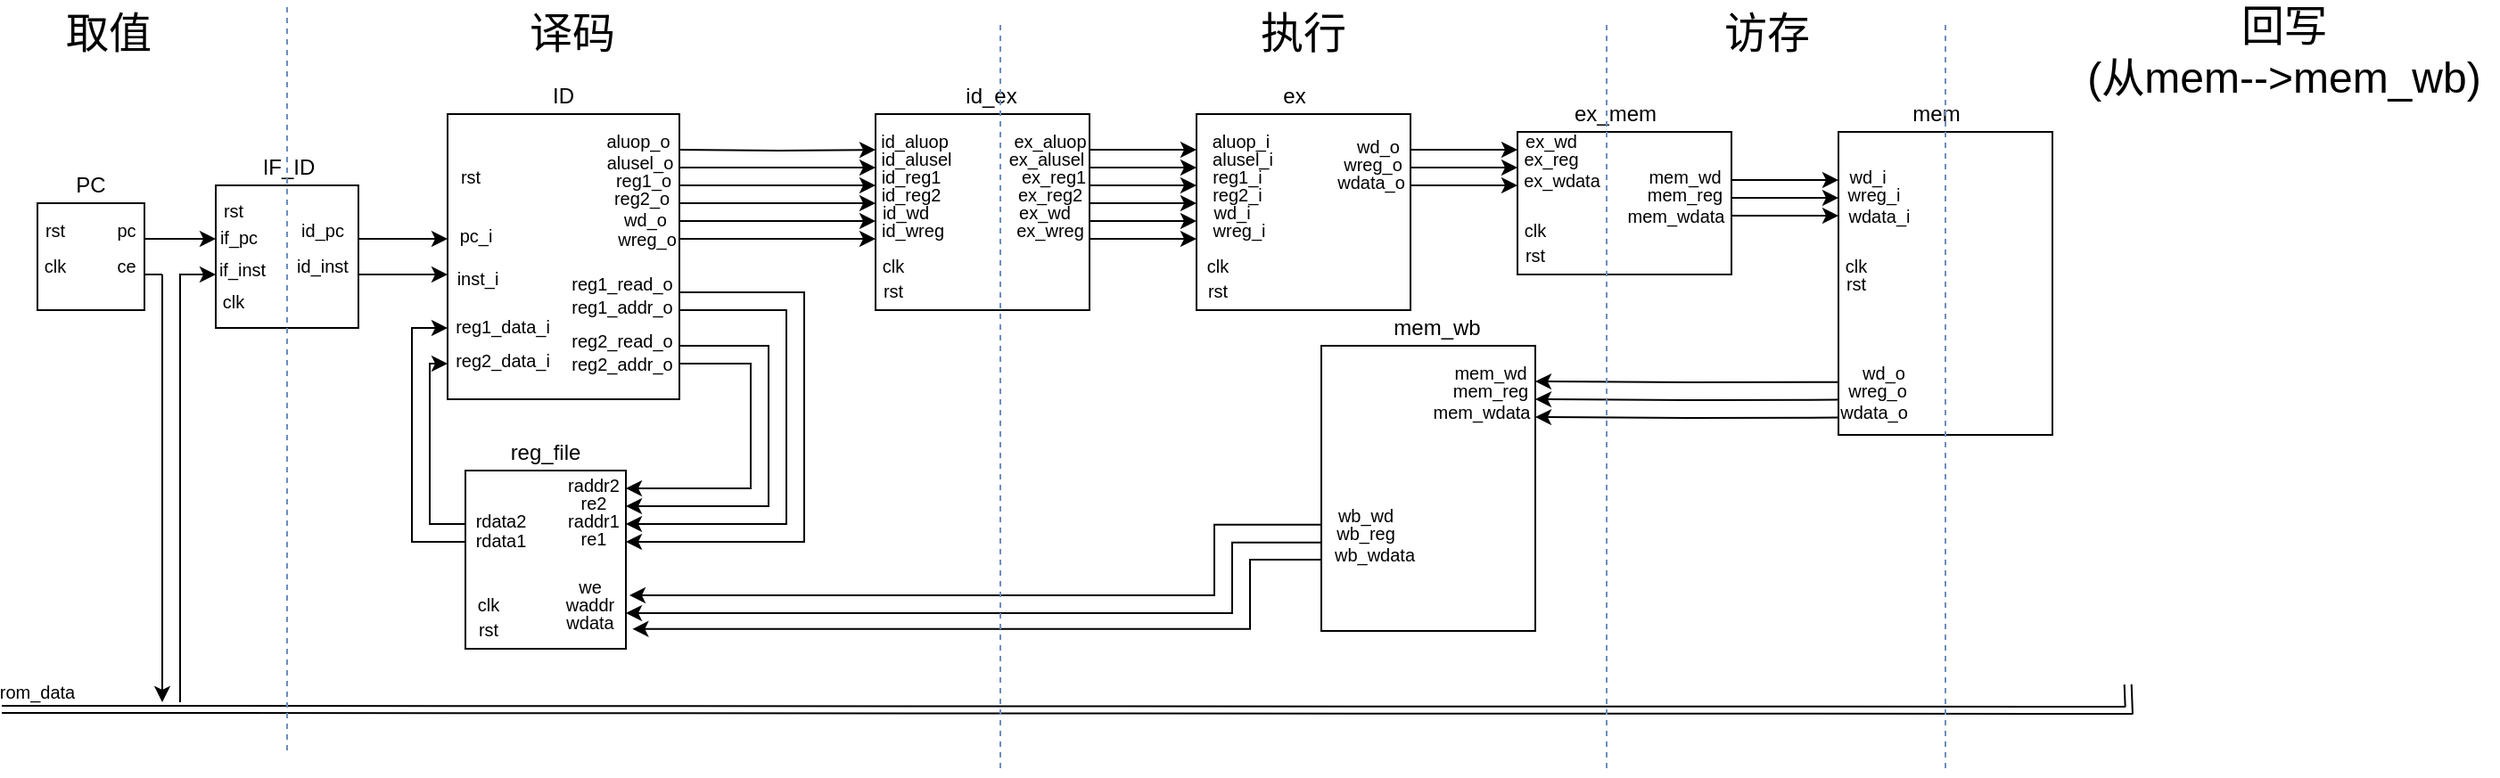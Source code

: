 <mxfile version="15.4.0" type="device" pages="3"><diagram id="gJxbDQe-C8Hlr038dA9s" name="ori-arch"><mxGraphModel dx="1106" dy="997" grid="1" gridSize="10" guides="0" tooltips="1" connect="0" arrows="1" fold="1" page="1" pageScale="1" pageWidth="827" pageHeight="1169" math="0" shadow="0"><root><mxCell id="0"/><mxCell id="1" parent="0"/><mxCell id="XQSzlh56UPu9J2WE2eLL-39" value="" style="rounded=0;whiteSpace=wrap;html=1;" parent="1" vertex="1"><mxGeometry x="430" y="100" width="130" height="160" as="geometry"/></mxCell><mxCell id="XQSzlh56UPu9J2WE2eLL-1" value="" style="whiteSpace=wrap;html=1;aspect=fixed;" parent="1" vertex="1"><mxGeometry x="200" y="150" width="60" height="60" as="geometry"/></mxCell><mxCell id="XQSzlh56UPu9J2WE2eLL-2" value="" style="whiteSpace=wrap;html=1;aspect=fixed;" parent="1" vertex="1"><mxGeometry x="300" y="140" width="80" height="80" as="geometry"/></mxCell><mxCell id="XQSzlh56UPu9J2WE2eLL-6" value="PC" style="text;html=1;strokeColor=none;fillColor=none;align=center;verticalAlign=middle;whiteSpace=wrap;rounded=0;" parent="1" vertex="1"><mxGeometry x="205" y="130" width="50" height="20" as="geometry"/></mxCell><mxCell id="XQSzlh56UPu9J2WE2eLL-10" value="" style="endArrow=none;html=1;rounded=0;edgeStyle=orthogonalEdgeStyle;" parent="1" edge="1"><mxGeometry width="50" height="50" relative="1" as="geometry"><mxPoint x="260" y="190" as="sourcePoint"/><mxPoint x="260" y="190" as="targetPoint"/><Array as="points"><mxPoint x="270" y="190"/><mxPoint x="270" y="190"/></Array></mxGeometry></mxCell><mxCell id="XQSzlh56UPu9J2WE2eLL-12" value="&lt;font style=&quot;font-size: 10px&quot;&gt;rst&lt;/font&gt;" style="text;html=1;strokeColor=none;fillColor=none;align=center;verticalAlign=middle;whiteSpace=wrap;rounded=0;" parent="1" vertex="1"><mxGeometry x="200" y="160" width="20" height="10" as="geometry"/></mxCell><mxCell id="XQSzlh56UPu9J2WE2eLL-13" value="&lt;font style=&quot;font-size: 10px&quot;&gt;clk&lt;/font&gt;" style="text;html=1;strokeColor=none;fillColor=none;align=center;verticalAlign=middle;whiteSpace=wrap;rounded=0;" parent="1" vertex="1"><mxGeometry x="200" y="180" width="20" height="10" as="geometry"/></mxCell><mxCell id="XQSzlh56UPu9J2WE2eLL-14" value="&lt;font style=&quot;font-size: 10px&quot;&gt;pc&lt;/font&gt;" style="text;html=1;strokeColor=none;fillColor=none;align=center;verticalAlign=middle;whiteSpace=wrap;rounded=0;" parent="1" vertex="1"><mxGeometry x="240" y="160" width="20" height="10" as="geometry"/></mxCell><mxCell id="XQSzlh56UPu9J2WE2eLL-15" value="&lt;font style=&quot;font-size: 10px&quot;&gt;ce&lt;br&gt;&lt;/font&gt;" style="text;html=1;strokeColor=none;fillColor=none;align=center;verticalAlign=middle;whiteSpace=wrap;rounded=0;" parent="1" vertex="1"><mxGeometry x="240" y="180" width="20" height="10" as="geometry"/></mxCell><mxCell id="XQSzlh56UPu9J2WE2eLL-18" value="IF_ID" style="text;html=1;strokeColor=none;fillColor=none;align=center;verticalAlign=middle;whiteSpace=wrap;rounded=0;" parent="1" vertex="1"><mxGeometry x="316" y="120" width="50" height="20" as="geometry"/></mxCell><mxCell id="XQSzlh56UPu9J2WE2eLL-21" value="" style="edgeStyle=orthogonalEdgeStyle;rounded=0;orthogonalLoop=1;jettySize=auto;html=1;" parent="1" edge="1"><mxGeometry relative="1" as="geometry"><mxPoint x="260" y="170" as="sourcePoint"/><mxPoint x="300" y="170" as="targetPoint"/><Array as="points"><mxPoint x="270" y="170"/><mxPoint x="270" y="170"/></Array></mxGeometry></mxCell><mxCell id="XQSzlh56UPu9J2WE2eLL-22" value="&lt;font style=&quot;font-size: 10px&quot;&gt;if_pc&lt;/font&gt;" style="text;html=1;strokeColor=none;fillColor=none;align=center;verticalAlign=middle;whiteSpace=wrap;rounded=0;" parent="1" vertex="1"><mxGeometry x="303" y="164" width="20" height="10" as="geometry"/></mxCell><mxCell id="XQSzlh56UPu9J2WE2eLL-23" value="" style="shape=link;html=1;rounded=0;edgeStyle=orthogonalEdgeStyle;" parent="1" edge="1"><mxGeometry width="100" relative="1" as="geometry"><mxPoint x="180" y="434" as="sourcePoint"/><mxPoint x="1372.353" y="420" as="targetPoint"/></mxGeometry></mxCell><mxCell id="XQSzlh56UPu9J2WE2eLL-24" value="&lt;font style=&quot;font-size: 10px&quot;&gt;rst&lt;/font&gt;" style="text;html=1;strokeColor=none;fillColor=none;align=center;verticalAlign=middle;whiteSpace=wrap;rounded=0;" parent="1" vertex="1"><mxGeometry x="300" y="149" width="20" height="10" as="geometry"/></mxCell><mxCell id="XQSzlh56UPu9J2WE2eLL-25" value="&lt;font style=&quot;font-size: 10px&quot;&gt;clk&lt;/font&gt;" style="text;html=1;strokeColor=none;fillColor=none;align=center;verticalAlign=middle;whiteSpace=wrap;rounded=0;" parent="1" vertex="1"><mxGeometry x="300" y="200" width="20" height="10" as="geometry"/></mxCell><mxCell id="XQSzlh56UPu9J2WE2eLL-26" value="" style="edgeStyle=orthogonalEdgeStyle;rounded=0;orthogonalLoop=1;jettySize=auto;html=1;entryX=0;entryY=0.625;entryDx=0;entryDy=0;entryPerimeter=0;" parent="1" target="XQSzlh56UPu9J2WE2eLL-2" edge="1"><mxGeometry relative="1" as="geometry"><mxPoint x="280" y="430" as="sourcePoint"/><mxPoint x="280" y="230" as="targetPoint"/><Array as="points"><mxPoint x="280" y="190"/></Array></mxGeometry></mxCell><mxCell id="XQSzlh56UPu9J2WE2eLL-27" value="&lt;font style=&quot;font-size: 10px&quot;&gt;if_inst&lt;/font&gt;" style="text;html=1;strokeColor=none;fillColor=none;align=center;verticalAlign=middle;whiteSpace=wrap;rounded=0;" parent="1" vertex="1"><mxGeometry x="305" y="182" width="20" height="10" as="geometry"/></mxCell><mxCell id="XQSzlh56UPu9J2WE2eLL-28" value="&lt;font style=&quot;font-size: 10px&quot;&gt;rom_data&lt;/font&gt;" style="text;html=1;strokeColor=none;fillColor=none;align=center;verticalAlign=middle;whiteSpace=wrap;rounded=0;" parent="1" vertex="1"><mxGeometry x="190" y="419" width="20" height="10" as="geometry"/></mxCell><mxCell id="XQSzlh56UPu9J2WE2eLL-29" value="" style="edgeStyle=orthogonalEdgeStyle;rounded=0;orthogonalLoop=1;jettySize=auto;html=1;" parent="1" edge="1"><mxGeometry relative="1" as="geometry"><mxPoint x="270" y="190" as="sourcePoint"/><mxPoint x="270" y="430" as="targetPoint"/><Array as="points"><mxPoint x="270" y="250"/></Array></mxGeometry></mxCell><mxCell id="XQSzlh56UPu9J2WE2eLL-30" value="&lt;font style=&quot;font-size: 10px&quot;&gt;id_pc&lt;/font&gt;" style="text;html=1;strokeColor=none;fillColor=none;align=center;verticalAlign=middle;whiteSpace=wrap;rounded=0;" parent="1" vertex="1"><mxGeometry x="350" y="160" width="20" height="10" as="geometry"/></mxCell><mxCell id="XQSzlh56UPu9J2WE2eLL-31" value="&lt;font style=&quot;font-size: 10px&quot;&gt;id_inst&lt;/font&gt;" style="text;html=1;strokeColor=none;fillColor=none;align=center;verticalAlign=middle;whiteSpace=wrap;rounded=0;" parent="1" vertex="1"><mxGeometry x="350" y="180" width="20" height="10" as="geometry"/></mxCell><mxCell id="XQSzlh56UPu9J2WE2eLL-33" value="ID" style="text;html=1;strokeColor=none;fillColor=none;align=center;verticalAlign=middle;whiteSpace=wrap;rounded=0;" parent="1" vertex="1"><mxGeometry x="470" y="80" width="50" height="20" as="geometry"/></mxCell><mxCell id="XQSzlh56UPu9J2WE2eLL-34" value="&lt;font style=&quot;font-size: 10px&quot;&gt;pc_i&lt;/font&gt;" style="text;html=1;strokeColor=none;fillColor=none;align=center;verticalAlign=middle;whiteSpace=wrap;rounded=0;" parent="1" vertex="1"><mxGeometry x="436" y="163" width="20" height="10" as="geometry"/></mxCell><mxCell id="XQSzlh56UPu9J2WE2eLL-35" value="&lt;font style=&quot;font-size: 10px&quot;&gt;inst_i&lt;/font&gt;" style="text;html=1;strokeColor=none;fillColor=none;align=center;verticalAlign=middle;whiteSpace=wrap;rounded=0;" parent="1" vertex="1"><mxGeometry x="437" y="187" width="20" height="10" as="geometry"/></mxCell><mxCell id="XQSzlh56UPu9J2WE2eLL-36" value="" style="edgeStyle=orthogonalEdgeStyle;rounded=0;orthogonalLoop=1;jettySize=auto;html=1;entryX=0;entryY=0.375;entryDx=0;entryDy=0;entryPerimeter=0;" parent="1" edge="1"><mxGeometry relative="1" as="geometry"><mxPoint x="380" y="170" as="sourcePoint"/><mxPoint x="430" y="170" as="targetPoint"/><Array as="points"/></mxGeometry></mxCell><mxCell id="XQSzlh56UPu9J2WE2eLL-37" value="" style="edgeStyle=orthogonalEdgeStyle;rounded=0;orthogonalLoop=1;jettySize=auto;html=1;entryX=0;entryY=0.625;entryDx=0;entryDy=0;entryPerimeter=0;" parent="1" edge="1"><mxGeometry relative="1" as="geometry"><mxPoint x="380" y="190" as="sourcePoint"/><mxPoint x="430" y="190" as="targetPoint"/><Array as="points"/></mxGeometry></mxCell><mxCell id="XQSzlh56UPu9J2WE2eLL-41" value="&lt;font style=&quot;font-size: 10px&quot;&gt;rst&lt;/font&gt;" style="text;html=1;strokeColor=none;fillColor=none;align=center;verticalAlign=middle;whiteSpace=wrap;rounded=0;" parent="1" vertex="1"><mxGeometry x="433" y="130" width="20" height="10" as="geometry"/></mxCell><mxCell id="XQSzlh56UPu9J2WE2eLL-43" value="" style="rounded=0;whiteSpace=wrap;html=1;" parent="1" vertex="1"><mxGeometry x="440" y="300" width="90" height="100" as="geometry"/></mxCell><mxCell id="XQSzlh56UPu9J2WE2eLL-44" value="reg_file" style="text;html=1;strokeColor=none;fillColor=none;align=center;verticalAlign=middle;whiteSpace=wrap;rounded=0;" parent="1" vertex="1"><mxGeometry x="460" y="280" width="50" height="20" as="geometry"/></mxCell><mxCell id="XQSzlh56UPu9J2WE2eLL-45" value="&lt;font style=&quot;font-size: 10px&quot;&gt;reg1_data_i&lt;/font&gt;" style="text;html=1;strokeColor=none;fillColor=none;align=center;verticalAlign=middle;whiteSpace=wrap;rounded=0;" parent="1" vertex="1"><mxGeometry x="451" y="214" width="20" height="10" as="geometry"/></mxCell><mxCell id="XQSzlh56UPu9J2WE2eLL-47" value="&lt;font style=&quot;font-size: 10px&quot;&gt;reg2_data_i&lt;/font&gt;" style="text;html=1;strokeColor=none;fillColor=none;align=center;verticalAlign=middle;whiteSpace=wrap;rounded=0;" parent="1" vertex="1"><mxGeometry x="451" y="233" width="20" height="10" as="geometry"/></mxCell><mxCell id="XQSzlh56UPu9J2WE2eLL-48" value="&lt;font style=&quot;font-size: 10px&quot;&gt;reg1_read_o&lt;/font&gt;" style="text;html=1;strokeColor=none;fillColor=none;align=center;verticalAlign=middle;whiteSpace=wrap;rounded=0;" parent="1" vertex="1"><mxGeometry x="518" y="190" width="20" height="10" as="geometry"/></mxCell><mxCell id="XQSzlh56UPu9J2WE2eLL-49" value="&lt;font style=&quot;font-size: 10px&quot;&gt;reg2_read_o&lt;/font&gt;" style="text;html=1;strokeColor=none;fillColor=none;align=center;verticalAlign=middle;whiteSpace=wrap;rounded=0;" parent="1" vertex="1"><mxGeometry x="518" y="222" width="20" height="10" as="geometry"/></mxCell><mxCell id="XQSzlh56UPu9J2WE2eLL-50" value="&lt;font style=&quot;font-size: 10px&quot;&gt;reg1_addr_o&lt;/font&gt;" style="text;html=1;strokeColor=none;fillColor=none;align=center;verticalAlign=middle;whiteSpace=wrap;rounded=0;" parent="1" vertex="1"><mxGeometry x="519" y="204" width="18" height="8" as="geometry"/></mxCell><mxCell id="XQSzlh56UPu9J2WE2eLL-55" value="&lt;font style=&quot;font-size: 10px&quot;&gt;reg2_addr_o&lt;/font&gt;" style="text;html=1;strokeColor=none;fillColor=none;align=center;verticalAlign=middle;whiteSpace=wrap;rounded=0;" parent="1" vertex="1"><mxGeometry x="519" y="236" width="18" height="8" as="geometry"/></mxCell><mxCell id="XQSzlh56UPu9J2WE2eLL-56" value="" style="edgeStyle=orthogonalEdgeStyle;rounded=0;orthogonalLoop=1;jettySize=auto;html=1;exitX=0;exitY=0.3;exitDx=0;exitDy=0;exitPerimeter=0;" parent="1" source="XQSzlh56UPu9J2WE2eLL-43" edge="1"><mxGeometry relative="1" as="geometry"><mxPoint x="410" y="330" as="sourcePoint"/><mxPoint x="430" y="240" as="targetPoint"/><Array as="points"><mxPoint x="420" y="330"/><mxPoint x="420" y="240"/></Array></mxGeometry></mxCell><mxCell id="XQSzlh56UPu9J2WE2eLL-57" value="" style="edgeStyle=orthogonalEdgeStyle;rounded=0;orthogonalLoop=1;jettySize=auto;html=1;exitX=0;exitY=0.5;exitDx=0;exitDy=0;exitPerimeter=0;" parent="1" source="XQSzlh56UPu9J2WE2eLL-43" edge="1"><mxGeometry relative="1" as="geometry"><mxPoint x="430" y="330" as="sourcePoint"/><mxPoint x="430" y="220" as="targetPoint"/><Array as="points"><mxPoint x="440" y="340"/><mxPoint x="410" y="340"/><mxPoint x="410" y="220"/></Array></mxGeometry></mxCell><mxCell id="XQSzlh56UPu9J2WE2eLL-59" value="" style="endArrow=classic;html=1;rounded=0;edgeStyle=orthogonalEdgeStyle;" parent="1" edge="1"><mxGeometry width="50" height="50" relative="1" as="geometry"><mxPoint x="560" y="200" as="sourcePoint"/><mxPoint x="530" y="340" as="targetPoint"/><Array as="points"><mxPoint x="630" y="200"/><mxPoint x="630" y="340"/></Array></mxGeometry></mxCell><mxCell id="XQSzlh56UPu9J2WE2eLL-60" value="" style="endArrow=classic;html=1;rounded=0;edgeStyle=orthogonalEdgeStyle;" parent="1" edge="1"><mxGeometry width="50" height="50" relative="1" as="geometry"><mxPoint x="560" y="210" as="sourcePoint"/><mxPoint x="530" y="330" as="targetPoint"/><Array as="points"><mxPoint x="620" y="210"/><mxPoint x="620" y="330"/><mxPoint x="550" y="330"/></Array></mxGeometry></mxCell><mxCell id="XQSzlh56UPu9J2WE2eLL-61" value="" style="endArrow=classic;html=1;rounded=0;edgeStyle=orthogonalEdgeStyle;" parent="1" edge="1"><mxGeometry width="50" height="50" relative="1" as="geometry"><mxPoint x="560" y="230" as="sourcePoint"/><mxPoint x="530" y="320" as="targetPoint"/><Array as="points"><mxPoint x="610" y="230"/><mxPoint x="610" y="320"/></Array></mxGeometry></mxCell><mxCell id="XQSzlh56UPu9J2WE2eLL-62" value="" style="endArrow=classic;html=1;rounded=0;edgeStyle=orthogonalEdgeStyle;" parent="1" edge="1"><mxGeometry width="50" height="50" relative="1" as="geometry"><mxPoint x="560" y="240" as="sourcePoint"/><mxPoint x="530" y="310" as="targetPoint"/><Array as="points"><mxPoint x="600" y="240"/><mxPoint x="600" y="310"/></Array></mxGeometry></mxCell><mxCell id="XQSzlh56UPu9J2WE2eLL-63" value="&lt;font style=&quot;font-size: 10px&quot;&gt;re1&lt;/font&gt;" style="text;html=1;strokeColor=none;fillColor=none;align=center;verticalAlign=middle;whiteSpace=wrap;rounded=0;" parent="1" vertex="1"><mxGeometry x="502" y="333" width="20" height="10" as="geometry"/></mxCell><mxCell id="XQSzlh56UPu9J2WE2eLL-64" value="&lt;font style=&quot;font-size: 10px&quot;&gt;raddr1&lt;/font&gt;" style="text;html=1;strokeColor=none;fillColor=none;align=center;verticalAlign=middle;whiteSpace=wrap;rounded=0;" parent="1" vertex="1"><mxGeometry x="502" y="323" width="20" height="10" as="geometry"/></mxCell><mxCell id="XQSzlh56UPu9J2WE2eLL-65" value="&lt;font style=&quot;font-size: 10px&quot;&gt;re2&lt;/font&gt;" style="text;html=1;strokeColor=none;fillColor=none;align=center;verticalAlign=middle;whiteSpace=wrap;rounded=0;" parent="1" vertex="1"><mxGeometry x="502" y="313" width="20" height="10" as="geometry"/></mxCell><mxCell id="XQSzlh56UPu9J2WE2eLL-66" value="&lt;font style=&quot;font-size: 10px&quot;&gt;raddr2&lt;/font&gt;" style="text;html=1;strokeColor=none;fillColor=none;align=center;verticalAlign=middle;whiteSpace=wrap;rounded=0;" parent="1" vertex="1"><mxGeometry x="502" y="303" width="20" height="10" as="geometry"/></mxCell><mxCell id="XQSzlh56UPu9J2WE2eLL-67" value="&lt;font style=&quot;font-size: 10px&quot;&gt;rdata2&lt;/font&gt;" style="text;html=1;strokeColor=none;fillColor=none;align=center;verticalAlign=middle;whiteSpace=wrap;rounded=0;" parent="1" vertex="1"><mxGeometry x="450" y="323" width="20" height="10" as="geometry"/></mxCell><mxCell id="XQSzlh56UPu9J2WE2eLL-68" value="&lt;font style=&quot;font-size: 10px&quot;&gt;rdata1&lt;/font&gt;" style="text;html=1;strokeColor=none;fillColor=none;align=center;verticalAlign=middle;whiteSpace=wrap;rounded=0;" parent="1" vertex="1"><mxGeometry x="450" y="334" width="20" height="10" as="geometry"/></mxCell><mxCell id="XQSzlh56UPu9J2WE2eLL-69" value="&lt;font style=&quot;font-size: 10px&quot;&gt;clk&lt;/font&gt;" style="text;html=1;strokeColor=none;fillColor=none;align=center;verticalAlign=middle;whiteSpace=wrap;rounded=0;" parent="1" vertex="1"><mxGeometry x="443" y="370" width="20" height="10" as="geometry"/></mxCell><mxCell id="XQSzlh56UPu9J2WE2eLL-70" value="&lt;font style=&quot;font-size: 10px&quot;&gt;rst&lt;/font&gt;" style="text;html=1;strokeColor=none;fillColor=none;align=center;verticalAlign=middle;whiteSpace=wrap;rounded=0;" parent="1" vertex="1"><mxGeometry x="443" y="384" width="20" height="10" as="geometry"/></mxCell><mxCell id="XQSzlh56UPu9J2WE2eLL-71" value="&lt;font style=&quot;font-size: 10px&quot;&gt;we&lt;/font&gt;" style="text;html=1;strokeColor=none;fillColor=none;align=center;verticalAlign=middle;whiteSpace=wrap;rounded=0;" parent="1" vertex="1"><mxGeometry x="500" y="360" width="20" height="10" as="geometry"/></mxCell><mxCell id="XQSzlh56UPu9J2WE2eLL-72" value="&lt;font style=&quot;font-size: 10px&quot;&gt;waddr&lt;/font&gt;" style="text;html=1;strokeColor=none;fillColor=none;align=center;verticalAlign=middle;whiteSpace=wrap;rounded=0;" parent="1" vertex="1"><mxGeometry x="500" y="370" width="20" height="10" as="geometry"/></mxCell><mxCell id="XQSzlh56UPu9J2WE2eLL-73" value="&lt;font style=&quot;font-size: 10px&quot;&gt;wdata&lt;/font&gt;" style="text;html=1;strokeColor=none;fillColor=none;align=center;verticalAlign=middle;whiteSpace=wrap;rounded=0;" parent="1" vertex="1"><mxGeometry x="500" y="380" width="20" height="10" as="geometry"/></mxCell><mxCell id="XQSzlh56UPu9J2WE2eLL-74" value="&lt;font style=&quot;font-size: 10px&quot;&gt;aluop_o&lt;/font&gt;" style="text;html=1;strokeColor=none;fillColor=none;align=center;verticalAlign=middle;whiteSpace=wrap;rounded=0;" parent="1" vertex="1"><mxGeometry x="527" y="110" width="20" height="10" as="geometry"/></mxCell><mxCell id="XQSzlh56UPu9J2WE2eLL-75" value="&lt;font style=&quot;font-size: 10px&quot;&gt;alusel_o&lt;br&gt;&lt;/font&gt;" style="text;html=1;strokeColor=none;fillColor=none;align=center;verticalAlign=middle;whiteSpace=wrap;rounded=0;" parent="1" vertex="1"><mxGeometry x="528" y="122" width="20" height="10" as="geometry"/></mxCell><mxCell id="XQSzlh56UPu9J2WE2eLL-76" value="&lt;font style=&quot;font-size: 10px&quot;&gt;reg1_o&lt;br&gt;&lt;/font&gt;" style="text;html=1;strokeColor=none;fillColor=none;align=center;verticalAlign=middle;whiteSpace=wrap;rounded=0;" parent="1" vertex="1"><mxGeometry x="530" y="132" width="20" height="10" as="geometry"/></mxCell><mxCell id="XQSzlh56UPu9J2WE2eLL-77" value="&lt;font style=&quot;font-size: 10px&quot;&gt;reg2_o&lt;br&gt;&lt;/font&gt;" style="text;html=1;strokeColor=none;fillColor=none;align=center;verticalAlign=middle;whiteSpace=wrap;rounded=0;" parent="1" vertex="1"><mxGeometry x="529" y="142" width="20" height="10" as="geometry"/></mxCell><mxCell id="XQSzlh56UPu9J2WE2eLL-78" value="&lt;font style=&quot;font-size: 10px&quot;&gt;wd_o&lt;br&gt;&lt;/font&gt;" style="text;html=1;strokeColor=none;fillColor=none;align=center;verticalAlign=middle;whiteSpace=wrap;rounded=0;" parent="1" vertex="1"><mxGeometry x="531" y="154" width="20" height="10" as="geometry"/></mxCell><mxCell id="XQSzlh56UPu9J2WE2eLL-79" value="&lt;font style=&quot;font-size: 10px&quot;&gt;wreg_o&lt;br&gt;&lt;/font&gt;" style="text;html=1;strokeColor=none;fillColor=none;align=center;verticalAlign=middle;whiteSpace=wrap;rounded=0;" parent="1" vertex="1"><mxGeometry x="532" y="165" width="20" height="10" as="geometry"/></mxCell><mxCell id="XQSzlh56UPu9J2WE2eLL-81" value="" style="rounded=0;whiteSpace=wrap;html=1;" parent="1" vertex="1"><mxGeometry x="670" y="100" width="120" height="110" as="geometry"/></mxCell><mxCell id="XQSzlh56UPu9J2WE2eLL-82" value="id_ex" style="text;html=1;strokeColor=none;fillColor=none;align=center;verticalAlign=middle;whiteSpace=wrap;rounded=0;" parent="1" vertex="1"><mxGeometry x="710" y="80" width="50" height="20" as="geometry"/></mxCell><mxCell id="XQSzlh56UPu9J2WE2eLL-83" value="" style="edgeStyle=orthogonalEdgeStyle;rounded=0;orthogonalLoop=1;jettySize=auto;html=1;entryX=0;entryY=0.182;entryDx=0;entryDy=0;entryPerimeter=0;" parent="1" target="XQSzlh56UPu9J2WE2eLL-81" edge="1"><mxGeometry relative="1" as="geometry"><mxPoint x="560" y="120" as="sourcePoint"/><mxPoint x="640.0" y="120" as="targetPoint"/><Array as="points"/></mxGeometry></mxCell><mxCell id="XQSzlh56UPu9J2WE2eLL-84" value="" style="edgeStyle=orthogonalEdgeStyle;rounded=0;orthogonalLoop=1;jettySize=auto;html=1;entryX=0;entryY=0.182;entryDx=0;entryDy=0;entryPerimeter=0;" parent="1" edge="1"><mxGeometry relative="1" as="geometry"><mxPoint x="560" y="130" as="sourcePoint"/><mxPoint x="670" y="130.02" as="targetPoint"/><Array as="points"/></mxGeometry></mxCell><mxCell id="XQSzlh56UPu9J2WE2eLL-85" value="" style="edgeStyle=orthogonalEdgeStyle;rounded=0;orthogonalLoop=1;jettySize=auto;html=1;entryX=0;entryY=0.182;entryDx=0;entryDy=0;entryPerimeter=0;" parent="1" edge="1"><mxGeometry relative="1" as="geometry"><mxPoint x="560" y="140" as="sourcePoint"/><mxPoint x="670" y="140.02" as="targetPoint"/><Array as="points"/></mxGeometry></mxCell><mxCell id="XQSzlh56UPu9J2WE2eLL-86" value="" style="edgeStyle=orthogonalEdgeStyle;rounded=0;orthogonalLoop=1;jettySize=auto;html=1;entryX=0;entryY=0.182;entryDx=0;entryDy=0;entryPerimeter=0;" parent="1" edge="1"><mxGeometry relative="1" as="geometry"><mxPoint x="560" y="150" as="sourcePoint"/><mxPoint x="670" y="150.02" as="targetPoint"/><Array as="points"/></mxGeometry></mxCell><mxCell id="XQSzlh56UPu9J2WE2eLL-87" value="" style="edgeStyle=orthogonalEdgeStyle;rounded=0;orthogonalLoop=1;jettySize=auto;html=1;entryX=0;entryY=0.182;entryDx=0;entryDy=0;entryPerimeter=0;" parent="1" edge="1"><mxGeometry relative="1" as="geometry"><mxPoint x="560" y="160" as="sourcePoint"/><mxPoint x="670" y="160.02" as="targetPoint"/><Array as="points"/></mxGeometry></mxCell><mxCell id="XQSzlh56UPu9J2WE2eLL-88" value="" style="edgeStyle=orthogonalEdgeStyle;rounded=0;orthogonalLoop=1;jettySize=auto;html=1;entryX=0;entryY=0.182;entryDx=0;entryDy=0;entryPerimeter=0;" parent="1" edge="1"><mxGeometry relative="1" as="geometry"><mxPoint x="560" y="170" as="sourcePoint"/><mxPoint x="670" y="170.02" as="targetPoint"/><Array as="points"/></mxGeometry></mxCell><mxCell id="XQSzlh56UPu9J2WE2eLL-89" value="&lt;font style=&quot;font-size: 10px&quot;&gt;id_aluop&lt;br&gt;&lt;/font&gt;" style="text;html=1;strokeColor=none;fillColor=none;align=center;verticalAlign=middle;whiteSpace=wrap;rounded=0;" parent="1" vertex="1"><mxGeometry x="682" y="110" width="20" height="10" as="geometry"/></mxCell><mxCell id="XQSzlh56UPu9J2WE2eLL-90" value="&lt;font style=&quot;font-size: 10px&quot;&gt;id_alusel&lt;br&gt;&lt;/font&gt;" style="text;html=1;strokeColor=none;fillColor=none;align=center;verticalAlign=middle;whiteSpace=wrap;rounded=0;" parent="1" vertex="1"><mxGeometry x="683" y="120" width="20" height="10" as="geometry"/></mxCell><mxCell id="XQSzlh56UPu9J2WE2eLL-91" value="&lt;font style=&quot;font-size: 10px&quot;&gt;id_reg1&lt;br&gt;&lt;/font&gt;" style="text;html=1;strokeColor=none;fillColor=none;align=center;verticalAlign=middle;whiteSpace=wrap;rounded=0;" parent="1" vertex="1"><mxGeometry x="680" y="130" width="20" height="10" as="geometry"/></mxCell><mxCell id="XQSzlh56UPu9J2WE2eLL-92" value="&lt;font style=&quot;font-size: 10px&quot;&gt;id_reg2&lt;br&gt;&lt;/font&gt;" style="text;html=1;strokeColor=none;fillColor=none;align=center;verticalAlign=middle;whiteSpace=wrap;rounded=0;" parent="1" vertex="1"><mxGeometry x="680" y="140" width="20" height="10" as="geometry"/></mxCell><mxCell id="XQSzlh56UPu9J2WE2eLL-93" value="&lt;font style=&quot;font-size: 10px&quot;&gt;id_wd&lt;br&gt;&lt;/font&gt;" style="text;html=1;strokeColor=none;fillColor=none;align=center;verticalAlign=middle;whiteSpace=wrap;rounded=0;" parent="1" vertex="1"><mxGeometry x="677" y="150" width="20" height="10" as="geometry"/></mxCell><mxCell id="XQSzlh56UPu9J2WE2eLL-94" value="&lt;font style=&quot;font-size: 10px&quot;&gt;id_wreg&lt;br&gt;&lt;/font&gt;" style="text;html=1;strokeColor=none;fillColor=none;align=center;verticalAlign=middle;whiteSpace=wrap;rounded=0;" parent="1" vertex="1"><mxGeometry x="681" y="160" width="20" height="10" as="geometry"/></mxCell><mxCell id="XQSzlh56UPu9J2WE2eLL-96" value="&lt;font style=&quot;font-size: 10px&quot;&gt;ex_aluop&lt;br&gt;&lt;/font&gt;" style="text;html=1;strokeColor=none;fillColor=none;align=center;verticalAlign=middle;whiteSpace=wrap;rounded=0;" parent="1" vertex="1"><mxGeometry x="758" y="110" width="20" height="10" as="geometry"/></mxCell><mxCell id="XQSzlh56UPu9J2WE2eLL-97" value="&lt;font style=&quot;font-size: 10px&quot;&gt;ex_reg1&lt;br&gt;&lt;/font&gt;" style="text;html=1;strokeColor=none;fillColor=none;align=center;verticalAlign=middle;whiteSpace=wrap;rounded=0;" parent="1" vertex="1"><mxGeometry x="760" y="130" width="20" height="10" as="geometry"/></mxCell><mxCell id="XQSzlh56UPu9J2WE2eLL-98" value="&lt;font style=&quot;font-size: 10px&quot;&gt;ex_wd&lt;br&gt;&lt;/font&gt;" style="text;html=1;strokeColor=none;fillColor=none;align=center;verticalAlign=middle;whiteSpace=wrap;rounded=0;" parent="1" vertex="1"><mxGeometry x="755" y="150" width="20" height="10" as="geometry"/></mxCell><mxCell id="XQSzlh56UPu9J2WE2eLL-99" value="&lt;font style=&quot;font-size: 10px&quot;&gt;ex_wreg&lt;br&gt;&lt;/font&gt;" style="text;html=1;strokeColor=none;fillColor=none;align=center;verticalAlign=middle;whiteSpace=wrap;rounded=0;" parent="1" vertex="1"><mxGeometry x="758" y="160" width="20" height="10" as="geometry"/></mxCell><mxCell id="XQSzlh56UPu9J2WE2eLL-101" value="&lt;font style=&quot;font-size: 10px&quot;&gt;ex_reg2&lt;br&gt;&lt;/font&gt;" style="text;html=1;strokeColor=none;fillColor=none;align=center;verticalAlign=middle;whiteSpace=wrap;rounded=0;" parent="1" vertex="1"><mxGeometry x="758" y="140" width="20" height="10" as="geometry"/></mxCell><mxCell id="XQSzlh56UPu9J2WE2eLL-102" value="&lt;font style=&quot;font-size: 10px&quot;&gt;ex_alusel&lt;br&gt;&lt;/font&gt;" style="text;html=1;strokeColor=none;fillColor=none;align=center;verticalAlign=middle;whiteSpace=wrap;rounded=0;" parent="1" vertex="1"><mxGeometry x="756" y="120" width="20" height="10" as="geometry"/></mxCell><mxCell id="XQSzlh56UPu9J2WE2eLL-103" value="" style="edgeStyle=orthogonalEdgeStyle;rounded=0;orthogonalLoop=1;jettySize=auto;html=1;" parent="1" edge="1"><mxGeometry relative="1" as="geometry"><mxPoint x="790" y="120" as="sourcePoint"/><mxPoint x="850" y="120" as="targetPoint"/><Array as="points"/></mxGeometry></mxCell><mxCell id="XQSzlh56UPu9J2WE2eLL-104" value="" style="edgeStyle=orthogonalEdgeStyle;rounded=0;orthogonalLoop=1;jettySize=auto;html=1;" parent="1" edge="1"><mxGeometry relative="1" as="geometry"><mxPoint x="790" y="130" as="sourcePoint"/><mxPoint x="850" y="130" as="targetPoint"/><Array as="points"/></mxGeometry></mxCell><mxCell id="XQSzlh56UPu9J2WE2eLL-105" value="" style="edgeStyle=orthogonalEdgeStyle;rounded=0;orthogonalLoop=1;jettySize=auto;html=1;" parent="1" edge="1"><mxGeometry relative="1" as="geometry"><mxPoint x="790" y="140" as="sourcePoint"/><mxPoint x="850" y="140" as="targetPoint"/><Array as="points"/></mxGeometry></mxCell><mxCell id="XQSzlh56UPu9J2WE2eLL-106" value="" style="edgeStyle=orthogonalEdgeStyle;rounded=0;orthogonalLoop=1;jettySize=auto;html=1;" parent="1" edge="1"><mxGeometry relative="1" as="geometry"><mxPoint x="790" y="150" as="sourcePoint"/><mxPoint x="850" y="150" as="targetPoint"/><Array as="points"/></mxGeometry></mxCell><mxCell id="XQSzlh56UPu9J2WE2eLL-107" value="" style="edgeStyle=orthogonalEdgeStyle;rounded=0;orthogonalLoop=1;jettySize=auto;html=1;" parent="1" edge="1"><mxGeometry relative="1" as="geometry"><mxPoint x="790" y="160" as="sourcePoint"/><mxPoint x="850" y="160" as="targetPoint"/><Array as="points"/></mxGeometry></mxCell><mxCell id="XQSzlh56UPu9J2WE2eLL-108" value="" style="edgeStyle=orthogonalEdgeStyle;rounded=0;orthogonalLoop=1;jettySize=auto;html=1;" parent="1" edge="1"><mxGeometry relative="1" as="geometry"><mxPoint x="790" y="170" as="sourcePoint"/><mxPoint x="850" y="170" as="targetPoint"/><Array as="points"/></mxGeometry></mxCell><mxCell id="XQSzlh56UPu9J2WE2eLL-109" value="&lt;font style=&quot;font-size: 10px&quot;&gt;clk&lt;/font&gt;" style="text;html=1;strokeColor=none;fillColor=none;align=center;verticalAlign=middle;whiteSpace=wrap;rounded=0;" parent="1" vertex="1"><mxGeometry x="670" y="180" width="20" height="10" as="geometry"/></mxCell><mxCell id="XQSzlh56UPu9J2WE2eLL-110" value="&lt;font style=&quot;font-size: 10px&quot;&gt;rst&lt;/font&gt;" style="text;html=1;strokeColor=none;fillColor=none;align=center;verticalAlign=middle;whiteSpace=wrap;rounded=0;" parent="1" vertex="1"><mxGeometry x="670" y="194" width="20" height="10" as="geometry"/></mxCell><mxCell id="XQSzlh56UPu9J2WE2eLL-112" value="" style="rounded=0;whiteSpace=wrap;html=1;" parent="1" vertex="1"><mxGeometry x="850" y="100" width="120" height="110" as="geometry"/></mxCell><mxCell id="XQSzlh56UPu9J2WE2eLL-113" value="ex" style="text;html=1;strokeColor=none;fillColor=none;align=center;verticalAlign=middle;whiteSpace=wrap;rounded=0;" parent="1" vertex="1"><mxGeometry x="880" y="80" width="50" height="20" as="geometry"/></mxCell><mxCell id="XQSzlh56UPu9J2WE2eLL-114" value="&lt;font style=&quot;font-size: 10px&quot;&gt;aluop_i&lt;br&gt;&lt;/font&gt;" style="text;html=1;strokeColor=none;fillColor=none;align=center;verticalAlign=middle;whiteSpace=wrap;rounded=0;" parent="1" vertex="1"><mxGeometry x="865" y="110" width="20" height="10" as="geometry"/></mxCell><mxCell id="XQSzlh56UPu9J2WE2eLL-115" value="&lt;font style=&quot;font-size: 10px&quot;&gt;alusel_i&lt;br&gt;&lt;/font&gt;" style="text;html=1;strokeColor=none;fillColor=none;align=center;verticalAlign=middle;whiteSpace=wrap;rounded=0;" parent="1" vertex="1"><mxGeometry x="866" y="125" width="20" as="geometry"/></mxCell><mxCell id="XQSzlh56UPu9J2WE2eLL-116" value="&lt;font style=&quot;font-size: 10px&quot;&gt;reg1_i&lt;br&gt;&lt;/font&gt;" style="text;html=1;strokeColor=none;fillColor=none;align=center;verticalAlign=middle;whiteSpace=wrap;rounded=0;" parent="1" vertex="1"><mxGeometry x="863" y="130" width="20" height="10" as="geometry"/></mxCell><mxCell id="XQSzlh56UPu9J2WE2eLL-117" value="&lt;font style=&quot;font-size: 10px&quot;&gt;reg2_i&lt;br&gt;&lt;/font&gt;" style="text;html=1;strokeColor=none;fillColor=none;align=center;verticalAlign=middle;whiteSpace=wrap;rounded=0;" parent="1" vertex="1"><mxGeometry x="863" y="140" width="20" height="10" as="geometry"/></mxCell><mxCell id="XQSzlh56UPu9J2WE2eLL-118" value="&lt;font style=&quot;font-size: 10px&quot;&gt;wreg_i&lt;br&gt;&lt;/font&gt;" style="text;html=1;strokeColor=none;fillColor=none;align=center;verticalAlign=middle;whiteSpace=wrap;rounded=0;" parent="1" vertex="1"><mxGeometry x="864" y="160" width="20" height="10" as="geometry"/></mxCell><mxCell id="XQSzlh56UPu9J2WE2eLL-119" value="&lt;font style=&quot;font-size: 10px&quot;&gt;wd_i&lt;br&gt;&lt;/font&gt;" style="text;html=1;strokeColor=none;fillColor=none;align=center;verticalAlign=middle;whiteSpace=wrap;rounded=0;" parent="1" vertex="1"><mxGeometry x="860" y="150" width="20" height="10" as="geometry"/></mxCell><mxCell id="XQSzlh56UPu9J2WE2eLL-120" value="&lt;font style=&quot;font-size: 10px&quot;&gt;clk&lt;/font&gt;" style="text;html=1;strokeColor=none;fillColor=none;align=center;verticalAlign=middle;whiteSpace=wrap;rounded=0;" parent="1" vertex="1"><mxGeometry x="852" y="180" width="20" height="10" as="geometry"/></mxCell><mxCell id="XQSzlh56UPu9J2WE2eLL-121" value="&lt;font style=&quot;font-size: 10px&quot;&gt;rst&lt;/font&gt;" style="text;html=1;strokeColor=none;fillColor=none;align=center;verticalAlign=middle;whiteSpace=wrap;rounded=0;" parent="1" vertex="1"><mxGeometry x="852" y="194" width="20" height="10" as="geometry"/></mxCell><mxCell id="XQSzlh56UPu9J2WE2eLL-122" value="" style="edgeStyle=orthogonalEdgeStyle;rounded=0;orthogonalLoop=1;jettySize=auto;html=1;" parent="1" edge="1"><mxGeometry relative="1" as="geometry"><mxPoint x="970" y="120" as="sourcePoint"/><mxPoint x="1030" y="120" as="targetPoint"/><Array as="points"/></mxGeometry></mxCell><mxCell id="XQSzlh56UPu9J2WE2eLL-123" value="" style="edgeStyle=orthogonalEdgeStyle;rounded=0;orthogonalLoop=1;jettySize=auto;html=1;" parent="1" edge="1"><mxGeometry relative="1" as="geometry"><mxPoint x="970" y="130" as="sourcePoint"/><mxPoint x="1030" y="130" as="targetPoint"/><Array as="points"/></mxGeometry></mxCell><mxCell id="XQSzlh56UPu9J2WE2eLL-124" value="" style="edgeStyle=orthogonalEdgeStyle;rounded=0;orthogonalLoop=1;jettySize=auto;html=1;" parent="1" edge="1"><mxGeometry relative="1" as="geometry"><mxPoint x="970" y="140" as="sourcePoint"/><mxPoint x="1030" y="140" as="targetPoint"/><Array as="points"/></mxGeometry></mxCell><mxCell id="XQSzlh56UPu9J2WE2eLL-125" value="&lt;font style=&quot;font-size: 10px&quot;&gt;wd_o&lt;br&gt;&lt;/font&gt;" style="text;html=1;strokeColor=none;fillColor=none;align=center;verticalAlign=middle;whiteSpace=wrap;rounded=0;" parent="1" vertex="1"><mxGeometry x="942" y="113" width="20" height="10" as="geometry"/></mxCell><mxCell id="XQSzlh56UPu9J2WE2eLL-128" value="&lt;font style=&quot;font-size: 10px&quot;&gt;wreg_o&lt;br&gt;&lt;/font&gt;" style="text;html=1;strokeColor=none;fillColor=none;align=center;verticalAlign=middle;whiteSpace=wrap;rounded=0;" parent="1" vertex="1"><mxGeometry x="939" y="123" width="20" height="10" as="geometry"/></mxCell><mxCell id="XQSzlh56UPu9J2WE2eLL-129" value="&lt;font style=&quot;font-size: 10px&quot;&gt;wdata_o&lt;br&gt;&lt;/font&gt;" style="text;html=1;strokeColor=none;fillColor=none;align=center;verticalAlign=middle;whiteSpace=wrap;rounded=0;" parent="1" vertex="1"><mxGeometry x="938" y="133" width="20" height="10" as="geometry"/></mxCell><mxCell id="XQSzlh56UPu9J2WE2eLL-131" value="" style="rounded=0;whiteSpace=wrap;html=1;" parent="1" vertex="1"><mxGeometry x="1030" y="110" width="120" height="80" as="geometry"/></mxCell><mxCell id="XQSzlh56UPu9J2WE2eLL-132" value="ex_mem" style="text;html=1;strokeColor=none;fillColor=none;align=center;verticalAlign=middle;whiteSpace=wrap;rounded=0;" parent="1" vertex="1"><mxGeometry x="1060" y="90" width="50" height="20" as="geometry"/></mxCell><mxCell id="XQSzlh56UPu9J2WE2eLL-133" value="&lt;font style=&quot;font-size: 10px&quot;&gt;ex_wd&lt;br&gt;&lt;/font&gt;" style="text;html=1;strokeColor=none;fillColor=none;align=center;verticalAlign=middle;whiteSpace=wrap;rounded=0;" parent="1" vertex="1"><mxGeometry x="1039" y="110" width="20" height="10" as="geometry"/></mxCell><mxCell id="XQSzlh56UPu9J2WE2eLL-134" value="&lt;font style=&quot;font-size: 10px&quot;&gt;ex_reg&lt;br&gt;&lt;/font&gt;" style="text;html=1;strokeColor=none;fillColor=none;align=center;verticalAlign=middle;whiteSpace=wrap;rounded=0;" parent="1" vertex="1"><mxGeometry x="1039" y="120" width="20" height="10" as="geometry"/></mxCell><mxCell id="XQSzlh56UPu9J2WE2eLL-135" value="&lt;font style=&quot;font-size: 10px&quot;&gt;ex_wdata&lt;br&gt;&lt;/font&gt;" style="text;html=1;strokeColor=none;fillColor=none;align=center;verticalAlign=middle;whiteSpace=wrap;rounded=0;" parent="1" vertex="1"><mxGeometry x="1045" y="132" width="20" height="10" as="geometry"/></mxCell><mxCell id="XQSzlh56UPu9J2WE2eLL-136" value="&lt;font style=&quot;font-size: 10px&quot;&gt;mem_wd&lt;br&gt;&lt;/font&gt;" style="text;html=1;strokeColor=none;fillColor=none;align=center;verticalAlign=middle;whiteSpace=wrap;rounded=0;" parent="1" vertex="1"><mxGeometry x="1114" y="130" width="20" height="10" as="geometry"/></mxCell><mxCell id="XQSzlh56UPu9J2WE2eLL-137" value="&lt;font style=&quot;font-size: 10px&quot;&gt;mem_reg&lt;br&gt;&lt;/font&gt;" style="text;html=1;strokeColor=none;fillColor=none;align=center;verticalAlign=middle;whiteSpace=wrap;rounded=0;" parent="1" vertex="1"><mxGeometry x="1114" y="140" width="20" height="10" as="geometry"/></mxCell><mxCell id="XQSzlh56UPu9J2WE2eLL-138" value="&lt;font style=&quot;font-size: 10px&quot;&gt;mem_wdata&lt;br&gt;&lt;/font&gt;" style="text;html=1;strokeColor=none;fillColor=none;align=center;verticalAlign=middle;whiteSpace=wrap;rounded=0;" parent="1" vertex="1"><mxGeometry x="1109" y="152" width="20" height="10" as="geometry"/></mxCell><mxCell id="XQSzlh56UPu9J2WE2eLL-139" value="" style="edgeStyle=orthogonalEdgeStyle;rounded=0;orthogonalLoop=1;jettySize=auto;html=1;" parent="1" edge="1"><mxGeometry relative="1" as="geometry"><mxPoint x="1150" y="137" as="sourcePoint"/><mxPoint x="1210" y="137" as="targetPoint"/><Array as="points"/></mxGeometry></mxCell><mxCell id="XQSzlh56UPu9J2WE2eLL-140" value="" style="edgeStyle=orthogonalEdgeStyle;rounded=0;orthogonalLoop=1;jettySize=auto;html=1;" parent="1" edge="1"><mxGeometry relative="1" as="geometry"><mxPoint x="1150" y="147" as="sourcePoint"/><mxPoint x="1210" y="147" as="targetPoint"/><Array as="points"/></mxGeometry></mxCell><mxCell id="XQSzlh56UPu9J2WE2eLL-141" value="" style="edgeStyle=orthogonalEdgeStyle;rounded=0;orthogonalLoop=1;jettySize=auto;html=1;" parent="1" edge="1"><mxGeometry relative="1" as="geometry"><mxPoint x="1150" y="157" as="sourcePoint"/><mxPoint x="1210" y="157" as="targetPoint"/><Array as="points"/></mxGeometry></mxCell><mxCell id="XQSzlh56UPu9J2WE2eLL-142" value="" style="rounded=0;whiteSpace=wrap;html=1;" parent="1" vertex="1"><mxGeometry x="1210" y="110" width="120" height="170" as="geometry"/></mxCell><mxCell id="XQSzlh56UPu9J2WE2eLL-143" value="mem" style="text;html=1;strokeColor=none;fillColor=none;align=center;verticalAlign=middle;whiteSpace=wrap;rounded=0;" parent="1" vertex="1"><mxGeometry x="1240" y="90" width="50" height="20" as="geometry"/></mxCell><mxCell id="XQSzlh56UPu9J2WE2eLL-144" value="&lt;font style=&quot;font-size: 10px&quot;&gt;wd_i&lt;br&gt;&lt;/font&gt;" style="text;html=1;strokeColor=none;fillColor=none;align=center;verticalAlign=middle;whiteSpace=wrap;rounded=0;" parent="1" vertex="1"><mxGeometry x="1219" y="130" width="15" height="10" as="geometry"/></mxCell><mxCell id="XQSzlh56UPu9J2WE2eLL-145" value="&lt;font style=&quot;font-size: 10px&quot;&gt;wdata_i&lt;br&gt;&lt;/font&gt;" style="text;html=1;strokeColor=none;fillColor=none;align=center;verticalAlign=middle;whiteSpace=wrap;rounded=0;" parent="1" vertex="1"><mxGeometry x="1223" y="152" width="20" height="10" as="geometry"/></mxCell><mxCell id="XQSzlh56UPu9J2WE2eLL-146" value="&lt;font style=&quot;font-size: 10px&quot;&gt;wreg_i&lt;br&gt;&lt;/font&gt;" style="text;html=1;strokeColor=none;fillColor=none;align=center;verticalAlign=middle;whiteSpace=wrap;rounded=0;" parent="1" vertex="1"><mxGeometry x="1220" y="140" width="20" height="10" as="geometry"/></mxCell><mxCell id="XQSzlh56UPu9J2WE2eLL-147" value="&lt;font style=&quot;font-size: 10px&quot;&gt;clk&lt;/font&gt;" style="text;html=1;strokeColor=none;fillColor=none;align=center;verticalAlign=middle;whiteSpace=wrap;rounded=0;" parent="1" vertex="1"><mxGeometry x="1030" y="160" width="20" height="10" as="geometry"/></mxCell><mxCell id="XQSzlh56UPu9J2WE2eLL-148" value="&lt;font style=&quot;font-size: 10px&quot;&gt;rst&lt;/font&gt;" style="text;html=1;strokeColor=none;fillColor=none;align=center;verticalAlign=middle;whiteSpace=wrap;rounded=0;" parent="1" vertex="1"><mxGeometry x="1030" y="174" width="20" height="10" as="geometry"/></mxCell><mxCell id="XQSzlh56UPu9J2WE2eLL-149" value="&lt;font style=&quot;font-size: 10px&quot;&gt;clk&lt;/font&gt;" style="text;html=1;strokeColor=none;fillColor=none;align=center;verticalAlign=middle;whiteSpace=wrap;rounded=0;" parent="1" vertex="1"><mxGeometry x="1210" y="180" width="20" height="10" as="geometry"/></mxCell><mxCell id="XQSzlh56UPu9J2WE2eLL-150" value="&lt;font style=&quot;font-size: 10px&quot;&gt;rst&lt;/font&gt;" style="text;html=1;strokeColor=none;fillColor=none;align=center;verticalAlign=middle;whiteSpace=wrap;rounded=0;" parent="1" vertex="1"><mxGeometry x="1210" y="190" width="20" height="10" as="geometry"/></mxCell><mxCell id="XQSzlh56UPu9J2WE2eLL-151" value="&lt;font style=&quot;font-size: 10px&quot;&gt;wd_o&lt;br&gt;&lt;/font&gt;" style="text;html=1;strokeColor=none;fillColor=none;align=center;verticalAlign=middle;whiteSpace=wrap;rounded=0;" parent="1" vertex="1"><mxGeometry x="1228" y="240" width="15" height="10" as="geometry"/></mxCell><mxCell id="XQSzlh56UPu9J2WE2eLL-152" value="&lt;font style=&quot;font-size: 10px&quot;&gt;wreg_o&lt;br&gt;&lt;/font&gt;" style="text;html=1;strokeColor=none;fillColor=none;align=center;verticalAlign=middle;whiteSpace=wrap;rounded=0;" parent="1" vertex="1"><mxGeometry x="1222" y="250" width="20" height="10" as="geometry"/></mxCell><mxCell id="XQSzlh56UPu9J2WE2eLL-153" value="&lt;font style=&quot;font-size: 10px&quot;&gt;wdata_o&lt;br&gt;&lt;/font&gt;" style="text;html=1;strokeColor=none;fillColor=none;align=center;verticalAlign=middle;whiteSpace=wrap;rounded=0;" parent="1" vertex="1"><mxGeometry x="1220" y="262" width="20" height="10" as="geometry"/></mxCell><mxCell id="XQSzlh56UPu9J2WE2eLL-158" value="" style="rounded=0;whiteSpace=wrap;html=1;" parent="1" vertex="1"><mxGeometry x="920" y="230" width="120" height="160" as="geometry"/></mxCell><mxCell id="XQSzlh56UPu9J2WE2eLL-159" value="" style="edgeStyle=orthogonalEdgeStyle;rounded=0;orthogonalLoop=1;jettySize=auto;html=1;entryX=0.002;entryY=0.826;entryDx=0;entryDy=0;entryPerimeter=0;endArrow=none;endFill=0;startArrow=classic;startFill=1;" parent="1" target="XQSzlh56UPu9J2WE2eLL-142" edge="1"><mxGeometry relative="1" as="geometry"><mxPoint x="1040" y="250" as="sourcePoint"/><mxPoint x="1100" y="250" as="targetPoint"/><Array as="points"/></mxGeometry></mxCell><mxCell id="XQSzlh56UPu9J2WE2eLL-160" value="" style="edgeStyle=orthogonalEdgeStyle;rounded=0;orthogonalLoop=1;jettySize=auto;html=1;entryX=-0.002;entryY=0.884;entryDx=0;entryDy=0;entryPerimeter=0;startArrow=classic;startFill=1;endArrow=none;endFill=0;" parent="1" target="XQSzlh56UPu9J2WE2eLL-142" edge="1"><mxGeometry relative="1" as="geometry"><mxPoint x="1040" y="260" as="sourcePoint"/><mxPoint x="1100" y="260" as="targetPoint"/><Array as="points"/></mxGeometry></mxCell><mxCell id="XQSzlh56UPu9J2WE2eLL-163" value="" style="edgeStyle=orthogonalEdgeStyle;rounded=0;orthogonalLoop=1;jettySize=auto;html=1;entryX=0;entryY=0.943;entryDx=0;entryDy=0;entryPerimeter=0;startArrow=classic;startFill=1;endArrow=none;endFill=0;" parent="1" target="XQSzlh56UPu9J2WE2eLL-142" edge="1"><mxGeometry relative="1" as="geometry"><mxPoint x="1040" y="270" as="sourcePoint"/><mxPoint x="1219.76" y="270.28" as="targetPoint"/><Array as="points"/></mxGeometry></mxCell><mxCell id="XQSzlh56UPu9J2WE2eLL-164" value="mem_wb" style="text;html=1;strokeColor=none;fillColor=none;align=center;verticalAlign=middle;whiteSpace=wrap;rounded=0;" parent="1" vertex="1"><mxGeometry x="960" y="210" width="50" height="20" as="geometry"/></mxCell><mxCell id="XQSzlh56UPu9J2WE2eLL-165" value="&lt;font style=&quot;font-size: 10px&quot;&gt;mem_reg&lt;br&gt;&lt;/font&gt;" style="text;html=1;strokeColor=none;fillColor=none;align=center;verticalAlign=middle;whiteSpace=wrap;rounded=0;" parent="1" vertex="1"><mxGeometry x="1005" y="250" width="20" height="10" as="geometry"/></mxCell><mxCell id="XQSzlh56UPu9J2WE2eLL-166" value="&lt;font style=&quot;font-size: 10px&quot;&gt;mem_wd&lt;br&gt;&lt;/font&gt;" style="text;html=1;strokeColor=none;fillColor=none;align=center;verticalAlign=middle;whiteSpace=wrap;rounded=0;" parent="1" vertex="1"><mxGeometry x="1005" y="240" width="20" height="10" as="geometry"/></mxCell><mxCell id="XQSzlh56UPu9J2WE2eLL-167" value="&lt;font style=&quot;font-size: 10px&quot;&gt;mem_wdata&lt;br&gt;&lt;/font&gt;" style="text;html=1;strokeColor=none;fillColor=none;align=center;verticalAlign=middle;whiteSpace=wrap;rounded=0;" parent="1" vertex="1"><mxGeometry x="1000" y="262" width="20" height="10" as="geometry"/></mxCell><mxCell id="XQSzlh56UPu9J2WE2eLL-168" value="&lt;font style=&quot;font-size: 10px&quot;&gt;wb_reg&lt;br&gt;&lt;/font&gt;" style="text;html=1;strokeColor=none;fillColor=none;align=center;verticalAlign=middle;whiteSpace=wrap;rounded=0;" parent="1" vertex="1"><mxGeometry x="935" y="330" width="20" height="10" as="geometry"/></mxCell><mxCell id="XQSzlh56UPu9J2WE2eLL-169" value="&lt;font style=&quot;font-size: 10px&quot;&gt;wb_wd&lt;br&gt;&lt;/font&gt;" style="text;html=1;strokeColor=none;fillColor=none;align=center;verticalAlign=middle;whiteSpace=wrap;rounded=0;" parent="1" vertex="1"><mxGeometry x="935" y="320" width="20" height="10" as="geometry"/></mxCell><mxCell id="XQSzlh56UPu9J2WE2eLL-170" value="&lt;font style=&quot;font-size: 10px&quot;&gt;wb_wdata&lt;br&gt;&lt;/font&gt;" style="text;html=1;strokeColor=none;fillColor=none;align=center;verticalAlign=middle;whiteSpace=wrap;rounded=0;" parent="1" vertex="1"><mxGeometry x="940" y="342" width="20" height="10" as="geometry"/></mxCell><mxCell id="XQSzlh56UPu9J2WE2eLL-174" value="" style="edgeStyle=orthogonalEdgeStyle;rounded=0;orthogonalLoop=1;jettySize=auto;html=1;entryX=0.002;entryY=0.826;entryDx=0;entryDy=0;entryPerimeter=0;endArrow=none;endFill=0;startArrow=classic;startFill=1;exitX=1.022;exitY=0.7;exitDx=0;exitDy=0;exitPerimeter=0;" parent="1" source="XQSzlh56UPu9J2WE2eLL-43" edge="1"><mxGeometry relative="1" as="geometry"><mxPoint x="680" y="330" as="sourcePoint"/><mxPoint x="920.24" y="330.42" as="targetPoint"/><Array as="points"><mxPoint x="860" y="370"/><mxPoint x="860" y="330"/></Array></mxGeometry></mxCell><mxCell id="XQSzlh56UPu9J2WE2eLL-175" value="" style="edgeStyle=orthogonalEdgeStyle;rounded=0;orthogonalLoop=1;jettySize=auto;html=1;entryX=0.002;entryY=0.826;entryDx=0;entryDy=0;entryPerimeter=0;endArrow=none;endFill=0;startArrow=classic;startFill=1;" parent="1" edge="1"><mxGeometry relative="1" as="geometry"><mxPoint x="530" y="380" as="sourcePoint"/><mxPoint x="920.24" y="340.42" as="targetPoint"/><Array as="points"><mxPoint x="870" y="380"/><mxPoint x="870" y="340"/></Array></mxGeometry></mxCell><mxCell id="XQSzlh56UPu9J2WE2eLL-176" value="" style="edgeStyle=orthogonalEdgeStyle;rounded=0;orthogonalLoop=1;jettySize=auto;html=1;entryX=0.002;entryY=0.826;entryDx=0;entryDy=0;entryPerimeter=0;endArrow=none;endFill=0;startArrow=classic;startFill=1;exitX=1.041;exitY=0.889;exitDx=0;exitDy=0;exitPerimeter=0;" parent="1" source="XQSzlh56UPu9J2WE2eLL-43" edge="1"><mxGeometry relative="1" as="geometry"><mxPoint x="740" y="360" as="sourcePoint"/><mxPoint x="920.24" y="350.42" as="targetPoint"/><Array as="points"><mxPoint x="880" y="389"/><mxPoint x="880" y="350"/><mxPoint x="920" y="350"/></Array></mxGeometry></mxCell><mxCell id="XQSzlh56UPu9J2WE2eLL-177" value="" style="endArrow=none;html=1;rounded=0;edgeStyle=orthogonalEdgeStyle;dashed=1;fillColor=#dae8fc;strokeColor=#6c8ebf;" parent="1" edge="1"><mxGeometry width="50" height="50" relative="1" as="geometry"><mxPoint x="340" y="40" as="sourcePoint"/><mxPoint x="340" y="460" as="targetPoint"/><Array as="points"><mxPoint x="340" y="330"/></Array></mxGeometry></mxCell><mxCell id="XQSzlh56UPu9J2WE2eLL-178" value="" style="endArrow=none;html=1;rounded=0;edgeStyle=orthogonalEdgeStyle;dashed=1;fillColor=#dae8fc;strokeColor=#6c8ebf;" parent="1" edge="1"><mxGeometry width="50" height="50" relative="1" as="geometry"><mxPoint x="740" y="50" as="sourcePoint"/><mxPoint x="740" y="470" as="targetPoint"/><Array as="points"><mxPoint x="740" y="340"/></Array></mxGeometry></mxCell><mxCell id="XQSzlh56UPu9J2WE2eLL-179" value="" style="endArrow=none;html=1;rounded=0;edgeStyle=orthogonalEdgeStyle;dashed=1;fillColor=#dae8fc;strokeColor=#6c8ebf;" parent="1" edge="1"><mxGeometry width="50" height="50" relative="1" as="geometry"><mxPoint x="1080" y="50" as="sourcePoint"/><mxPoint x="1080" y="470" as="targetPoint"/><Array as="points"><mxPoint x="1080" y="340"/></Array></mxGeometry></mxCell><mxCell id="XQSzlh56UPu9J2WE2eLL-180" value="" style="endArrow=none;html=1;rounded=0;edgeStyle=orthogonalEdgeStyle;dashed=1;fillColor=#dae8fc;strokeColor=#6c8ebf;" parent="1" edge="1"><mxGeometry width="50" height="50" relative="1" as="geometry"><mxPoint x="1270" y="50" as="sourcePoint"/><mxPoint x="1270" y="470" as="targetPoint"/><Array as="points"><mxPoint x="1270" y="340"/></Array></mxGeometry></mxCell><mxCell id="XQSzlh56UPu9J2WE2eLL-181" value="&lt;span style=&quot;font-size: 24px&quot;&gt;取值&lt;/span&gt;" style="text;html=1;strokeColor=none;fillColor=none;align=center;verticalAlign=middle;whiteSpace=wrap;rounded=0;" parent="1" vertex="1"><mxGeometry x="210" y="40" width="60" height="30" as="geometry"/></mxCell><mxCell id="XQSzlh56UPu9J2WE2eLL-182" value="&lt;span style=&quot;font-size: 24px&quot;&gt;译码&lt;/span&gt;" style="text;html=1;strokeColor=none;fillColor=none;align=center;verticalAlign=middle;whiteSpace=wrap;rounded=0;" parent="1" vertex="1"><mxGeometry x="470" y="40" width="60" height="30" as="geometry"/></mxCell><mxCell id="XQSzlh56UPu9J2WE2eLL-183" value="&lt;span style=&quot;font-size: 24px&quot;&gt;执行&lt;/span&gt;" style="text;html=1;strokeColor=none;fillColor=none;align=center;verticalAlign=middle;whiteSpace=wrap;rounded=0;" parent="1" vertex="1"><mxGeometry x="880" y="40" width="60" height="30" as="geometry"/></mxCell><mxCell id="XQSzlh56UPu9J2WE2eLL-184" value="&lt;span style=&quot;font-size: 24px&quot;&gt;访存&lt;/span&gt;" style="text;html=1;strokeColor=none;fillColor=none;align=center;verticalAlign=middle;whiteSpace=wrap;rounded=0;" parent="1" vertex="1"><mxGeometry x="1140" y="40" width="60" height="30" as="geometry"/></mxCell><mxCell id="XQSzlh56UPu9J2WE2eLL-185" value="&lt;span style=&quot;font-size: 24px&quot;&gt;回写&lt;br&gt;(从mem--&amp;gt;mem_wb)&lt;/span&gt;" style="text;html=1;strokeColor=none;fillColor=none;align=center;verticalAlign=middle;whiteSpace=wrap;rounded=0;" parent="1" vertex="1"><mxGeometry x="1340" y="50" width="240" height="30" as="geometry"/></mxCell></root></mxGraphModel></diagram><diagram id="rR8whEh2nLxa3zRWvIoy" name="算术操作"><mxGraphModel dx="1106" dy="997" grid="1" gridSize="10" guides="1" tooltips="1" connect="1" arrows="1" fold="1" page="1" pageScale="1" pageWidth="827" pageHeight="1169" math="0" shadow="0"><root><mxCell id="ghzxXlwTRemQnesS-6kl-0"/><mxCell id="ghzxXlwTRemQnesS-6kl-1" parent="ghzxXlwTRemQnesS-6kl-0"/></root></mxGraphModel></diagram><diagram id="5znGA-AlKokXYRO1N7Lk" name="跳转指令"><mxGraphModel dx="1106" dy="997" grid="1" gridSize="10" guides="1" tooltips="1" connect="1" arrows="1" fold="1" page="1" pageScale="1" pageWidth="827" pageHeight="1169" math="0" shadow="0"><root><mxCell id="T7nBJ_FKr-QDjDD8LfSx-0"/><mxCell id="T7nBJ_FKr-QDjDD8LfSx-1" parent="T7nBJ_FKr-QDjDD8LfSx-0"/></root></mxGraphModel></diagram></mxfile>